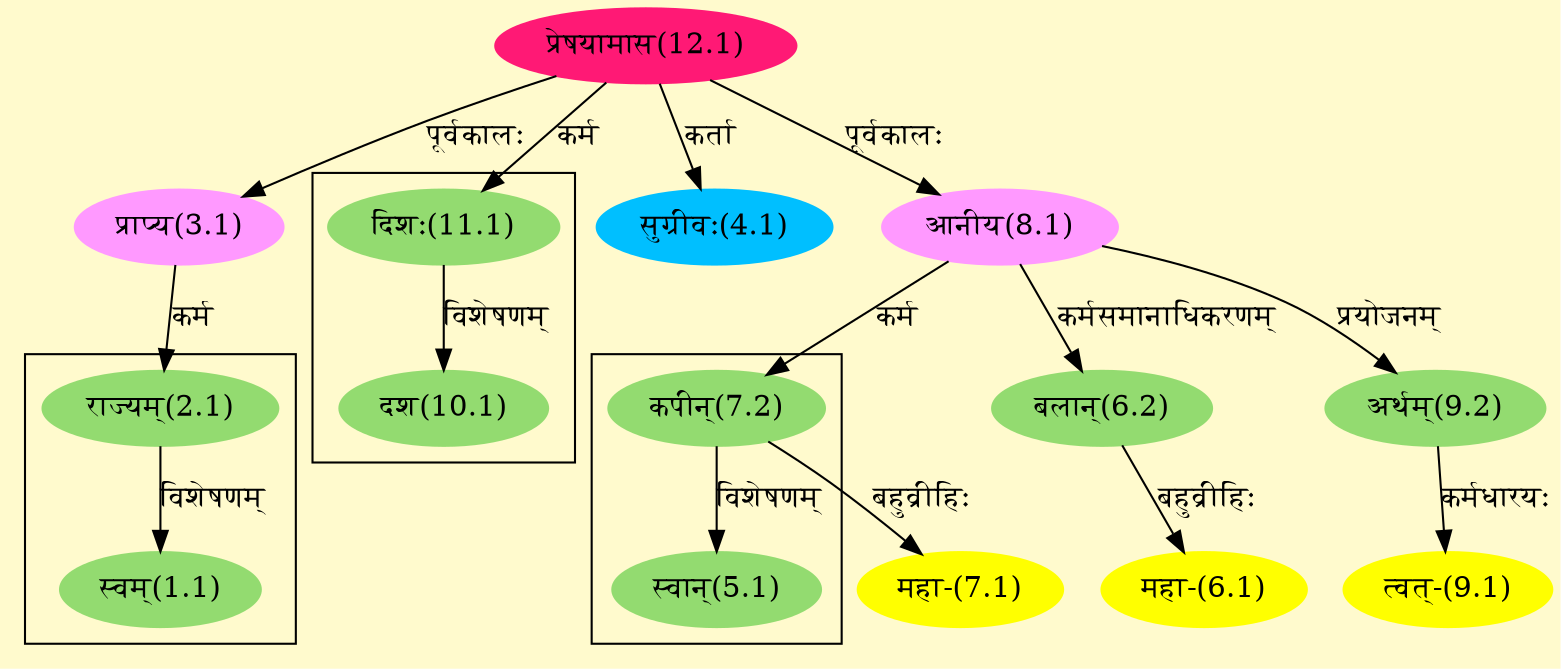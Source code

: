 digraph G{
rankdir=BT;
 compound=true;
 bgcolor="lemonchiffon1";

subgraph cluster_1{
Node1_1 [style=filled, color="#93DB70" label = "स्वम्(1.1)"]
Node2_1 [style=filled, color="#93DB70" label = "राज्यम्(2.1)"]

}

subgraph cluster_2{
Node5_1 [style=filled, color="#93DB70" label = "स्वान्(5.1)"]
Node7_2 [style=filled, color="#93DB70" label = "कपीन्(7.2)"]

}

subgraph cluster_3{
Node10_1 [style=filled, color="#93DB70" label = "दश(10.1)"]
Node11_1 [style=filled, color="#93DB70" label = "दिशः(11.1)"]

}
Node2_1 [style=filled, color="#93DB70" label = "राज्यम्(2.1)"]
Node3_1 [style=filled, color="#FF99FF" label = "प्राप्य(3.1)"]
Node12_1 [style=filled, color="#FF1975" label = "प्रेषयामास(12.1)"]
Node4_1 [style=filled, color="#00BFFF" label = "सुग्रीवः(4.1)"]
Node6_1 [style=filled, color="#FFFF00" label = "महा-(6.1)"]
Node6_2 [style=filled, color="#93DB70" label = "बलान्(6.2)"]
Node8_1 [style=filled, color="#FF99FF" label = "आनीय(8.1)"]
Node7_1 [style=filled, color="#FFFF00" label = "महा-(7.1)"]
Node7_2 [style=filled, color="#93DB70" label = "कपीन्(7.2)"]
Node9_1 [style=filled, color="#FFFF00" label = "त्वत्-(9.1)"]
Node9_2 [style=filled, color="#93DB70" label = "अर्थम्(9.2)"]
Node11_1 [style=filled, color="#93DB70" label = "दिशः(11.1)"]
/* Start of Relations section */

Node1_1 -> Node2_1 [  label="विशेषणम्"  dir="back" ]
Node2_1 -> Node3_1 [  label="कर्म"  dir="back" ]
Node3_1 -> Node12_1 [  label="पूर्वकालः"  dir="back" ]
Node4_1 -> Node12_1 [  label="कर्ता"  dir="back" ]
Node5_1 -> Node7_2 [  label="विशेषणम्"  dir="back" ]
Node6_1 -> Node6_2 [  label="बहुव्रीहिः"  dir="back" ]
Node6_2 -> Node8_1 [  label="कर्मसमानाधिकरणम्"  dir="back" ]
Node7_1 -> Node7_2 [  label="बहुव्रीहिः"  dir="back" ]
Node7_2 -> Node8_1 [  label="कर्म"  dir="back" ]
Node8_1 -> Node12_1 [  label="पूर्वकालः"  dir="back" ]
Node9_1 -> Node9_2 [  label="कर्मधारयः"  dir="back" ]
Node9_2 -> Node8_1 [  label="प्रयोजनम्"  dir="back" ]
Node10_1 -> Node11_1 [  label="विशेषणम्"  dir="back" ]
Node11_1 -> Node12_1 [  label="कर्म"  dir="back" ]
}
